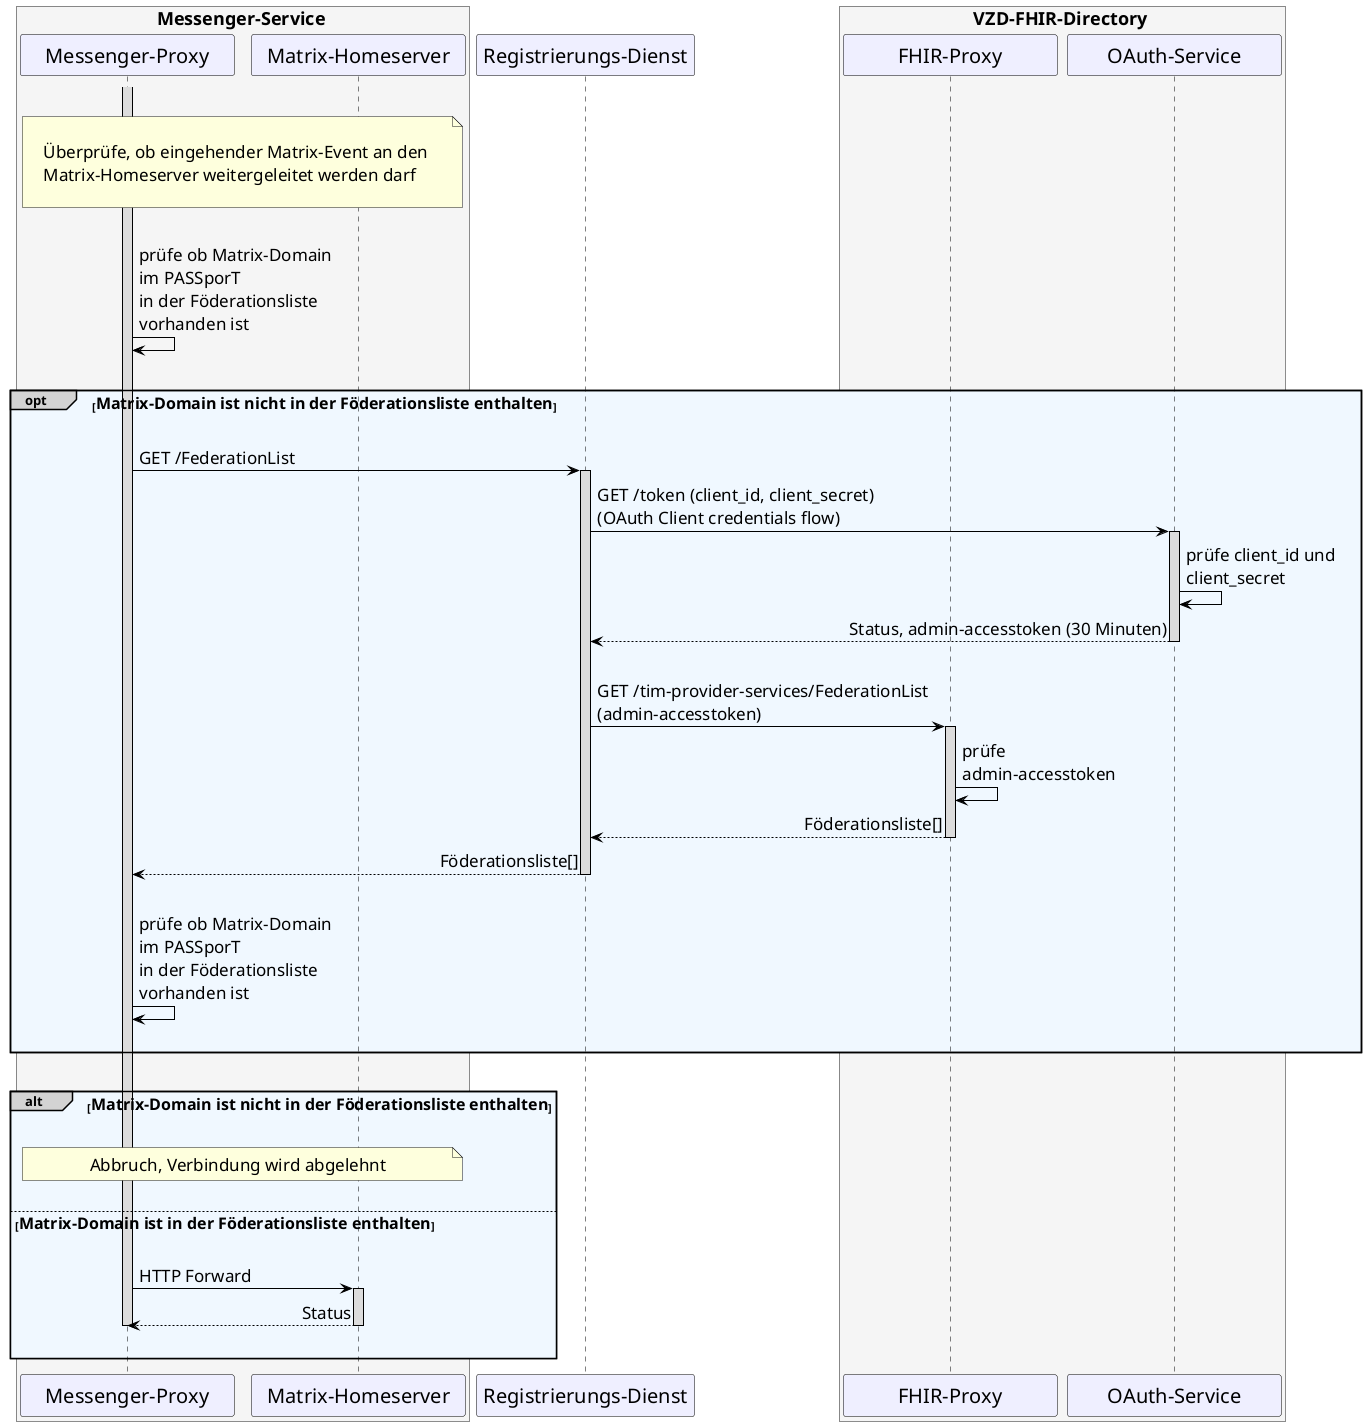 /' 
# TI-Messenger 1.1
# TI-Messenger-Dienst
# UC - 10064
# Sequence Diagram
# Name: Föderationszugehörigkeit eines Messenger-Service prüfen
'/

@startuml
skinparam sequenceMessageAlign direction
skinparam minClassWidth 200
skinparam BoxPadding 1
skinparam sequenceReferenceHeaderBackgroundColor palegreen
scale max 2048 width

skinparam sequence {
ArrowColor black
ArrowFontSize 17
ActorBorderColor black
LifeLineBorderColor black
LifeLineBackgroundColor Gainsboro

ParticipantBorderColor Motivation
ParticipantBackgroundColor Motivation
ParticipantFontName Impact
ParticipantFontSize 20
ParticipantFontColor black
ParticipantBorderColor Black
ParticipantBackgroundColor MOTIVATION

ActorBackgroundColor Gainsboro
ActorFontColor black
ActorFontSize 20
ActorFontName Aapex
}
    box <size:18>Messenger-Service</size> #WhiteSmoke
    participant MP as "Messenger-Proxy"
    participant MH as "Matrix-Homeserver"
    end box
    participant RD as "Registrierungs-Dienst"
    box <size:18>VZD-FHIR-Directory</size> #WhiteSmoke
      participant FP as "FHIR-Proxy"
      participant AS as "OAuth-Service"
    end box

|||
note over MP, MH: \n<size:17>Überprüfe, ob eingehender Matrix-Event an den \n<size:17>Matrix-Homeserver weitergeleitet werden darf</size>\n
|||

    Activate MP
  MP->MP: prüfe ob Matrix-Domain \nim PASSporT \nin der Föderationsliste \nvorhanden ist

|||
opt#LightGrey #AliceBlue <size:16>Matrix-Domain ist nicht in der Föderationsliste enthalten</size>
|||  

  MP->RD: GET /FederationList
    Activate RD

    RD->AS: GET /token (client_id, client_secret) \n(OAuth Client credentials flow)
      Activate AS
    AS->AS: prüfe client_id und \nclient_secret
    AS-->RD: Status, admin-accesstoken (30 Minuten)
      Deactivate AS  

    |||
    RD->FP: GET /tim-provider-services/FederationList \n(admin-accesstoken)
      Activate FP
    FP->FP: prüfe \nadmin-accesstoken
    FP-->RD: Föderationsliste[]

      Deactivate FP
    RD-->MP: Föderationsliste[]
      Deactivate RD
    |||
    MP->MP: prüfe ob Matrix-Domain \nim PASSporT \nin der Föderationsliste \nvorhanden ist
    |||
end
|||

alt#LightGrey #AliceBlue <size:16>Matrix-Domain ist nicht in der Föderationsliste enthalten</size>
|||  

  note over MP, MH: <size:17>Abbruch, Verbindung wird abgelehnt</size>
  ||| 
  
  else <size:16>Matrix-Domain ist in der Föderationsliste enthalten</size>
    ||| 
    MP->MH: HTTP Forward
      Activate MH
    MH-->MP: Status
      Deactivate MH
      Deactivate MP
    ||| 

end
@enduml
